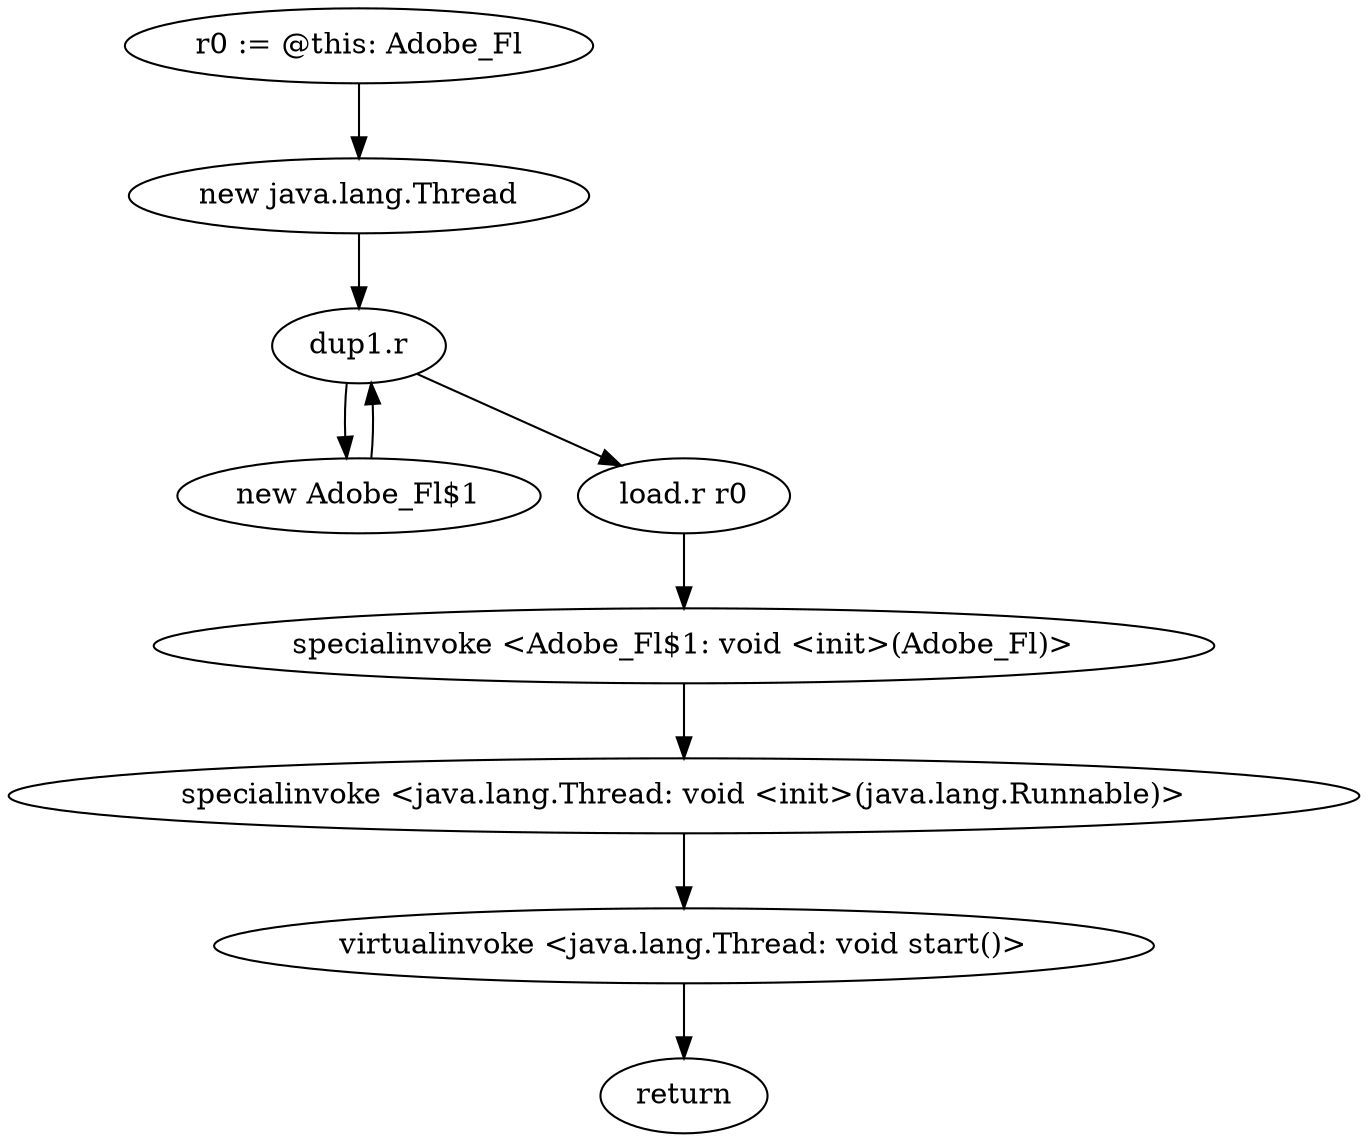 digraph "" {
    "r0 := @this: Adobe_Fl"
    "new java.lang.Thread"
    "r0 := @this: Adobe_Fl"->"new java.lang.Thread";
    "dup1.r"
    "new java.lang.Thread"->"dup1.r";
    "new Adobe_Fl$1"
    "dup1.r"->"new Adobe_Fl$1";
    "new Adobe_Fl$1"->"dup1.r";
    "load.r r0"
    "dup1.r"->"load.r r0";
    "specialinvoke <Adobe_Fl$1: void <init>(Adobe_Fl)>"
    "load.r r0"->"specialinvoke <Adobe_Fl$1: void <init>(Adobe_Fl)>";
    "specialinvoke <java.lang.Thread: void <init>(java.lang.Runnable)>"
    "specialinvoke <Adobe_Fl$1: void <init>(Adobe_Fl)>"->"specialinvoke <java.lang.Thread: void <init>(java.lang.Runnable)>";
    "virtualinvoke <java.lang.Thread: void start()>"
    "specialinvoke <java.lang.Thread: void <init>(java.lang.Runnable)>"->"virtualinvoke <java.lang.Thread: void start()>";
    "return"
    "virtualinvoke <java.lang.Thread: void start()>"->"return";
}
